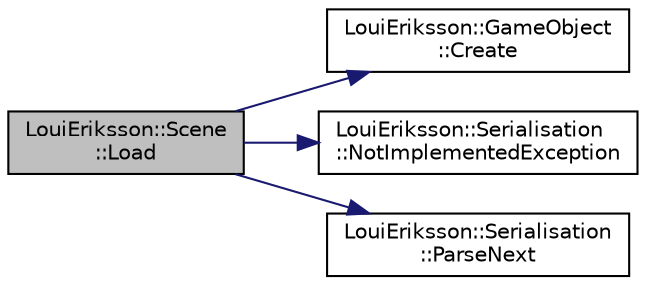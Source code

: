 digraph "LouiEriksson::Scene::Load"
{
 // LATEX_PDF_SIZE
  edge [fontname="Helvetica",fontsize="10",labelfontname="Helvetica",labelfontsize="10"];
  node [fontname="Helvetica",fontsize="10",shape=record];
  rankdir="LR";
  Node1 [label="LouiEriksson::Scene\l::Load",height=0.2,width=0.4,color="black", fillcolor="grey75", style="filled", fontcolor="black",tooltip="TryLoad the Scene from xml format at a given path."];
  Node1 -> Node2 [color="midnightblue",fontsize="10",style="solid",fontname="Helvetica"];
  Node2 [label="LouiEriksson::GameObject\l::Create",height=0.2,width=0.4,color="black", fillcolor="white", style="filled",URL="$class_loui_eriksson_1_1_game_object.html#a71bcfebaad6ca5aaef171e03ea86b859",tooltip="Factory function which creates a GameObject within a Scene."];
  Node1 -> Node3 [color="midnightblue",fontsize="10",style="solid",fontname="Helvetica"];
  Node3 [label="LouiEriksson::Serialisation\l::NotImplementedException",height=0.2,width=0.4,color="black", fillcolor="white", style="filled",URL="$class_loui_eriksson_1_1_serialisation.html#a4a5faa1808910344e2cdf251d63c56ed",tooltip="Placeholder for an actual custom exception."];
  Node1 -> Node4 [color="midnightblue",fontsize="10",style="solid",fontname="Helvetica"];
  Node4 [label="LouiEriksson::Serialisation\l::ParseNext",height=0.2,width=0.4,color="black", fillcolor="white", style="filled",URL="$class_loui_eriksson_1_1_serialisation.html#adeb428f5d6d87f3d36aa7fef13dd8f90",tooltip=" "];
}
